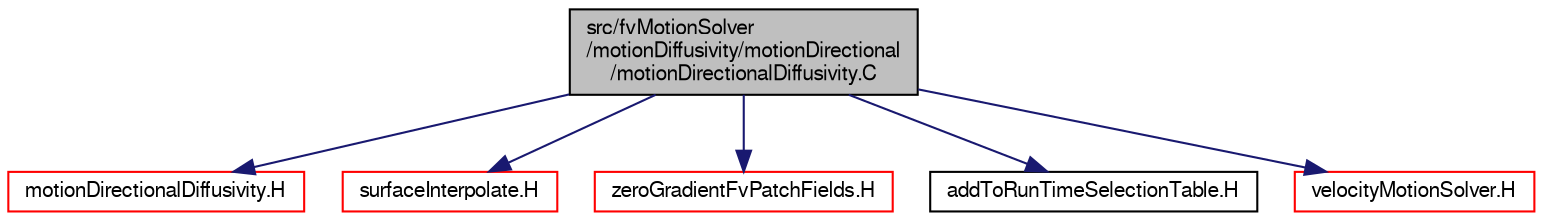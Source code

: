 digraph "src/fvMotionSolver/motionDiffusivity/motionDirectional/motionDirectionalDiffusivity.C"
{
  bgcolor="transparent";
  edge [fontname="FreeSans",fontsize="10",labelfontname="FreeSans",labelfontsize="10"];
  node [fontname="FreeSans",fontsize="10",shape=record];
  Node0 [label="src/fvMotionSolver\l/motionDiffusivity/motionDirectional\l/motionDirectionalDiffusivity.C",height=0.2,width=0.4,color="black", fillcolor="grey75", style="filled", fontcolor="black"];
  Node0 -> Node1 [color="midnightblue",fontsize="10",style="solid",fontname="FreeSans"];
  Node1 [label="motionDirectionalDiffusivity.H",height=0.2,width=0.4,color="red",URL="$a04511.html"];
  Node0 -> Node305 [color="midnightblue",fontsize="10",style="solid",fontname="FreeSans"];
  Node305 [label="surfaceInterpolate.H",height=0.2,width=0.4,color="red",URL="$a04307.html",tooltip="Surface Interpolation. "];
  Node0 -> Node309 [color="midnightblue",fontsize="10",style="solid",fontname="FreeSans"];
  Node309 [label="zeroGradientFvPatchFields.H",height=0.2,width=0.4,color="red",URL="$a01547.html"];
  Node0 -> Node312 [color="midnightblue",fontsize="10",style="solid",fontname="FreeSans"];
  Node312 [label="addToRunTimeSelectionTable.H",height=0.2,width=0.4,color="black",URL="$a09263.html",tooltip="Macros for easy insertion into run-time selection tables. "];
  Node0 -> Node313 [color="midnightblue",fontsize="10",style="solid",fontname="FreeSans"];
  Node313 [label="velocityMotionSolver.H",height=0.2,width=0.4,color="red",URL="$a00632.html"];
}
